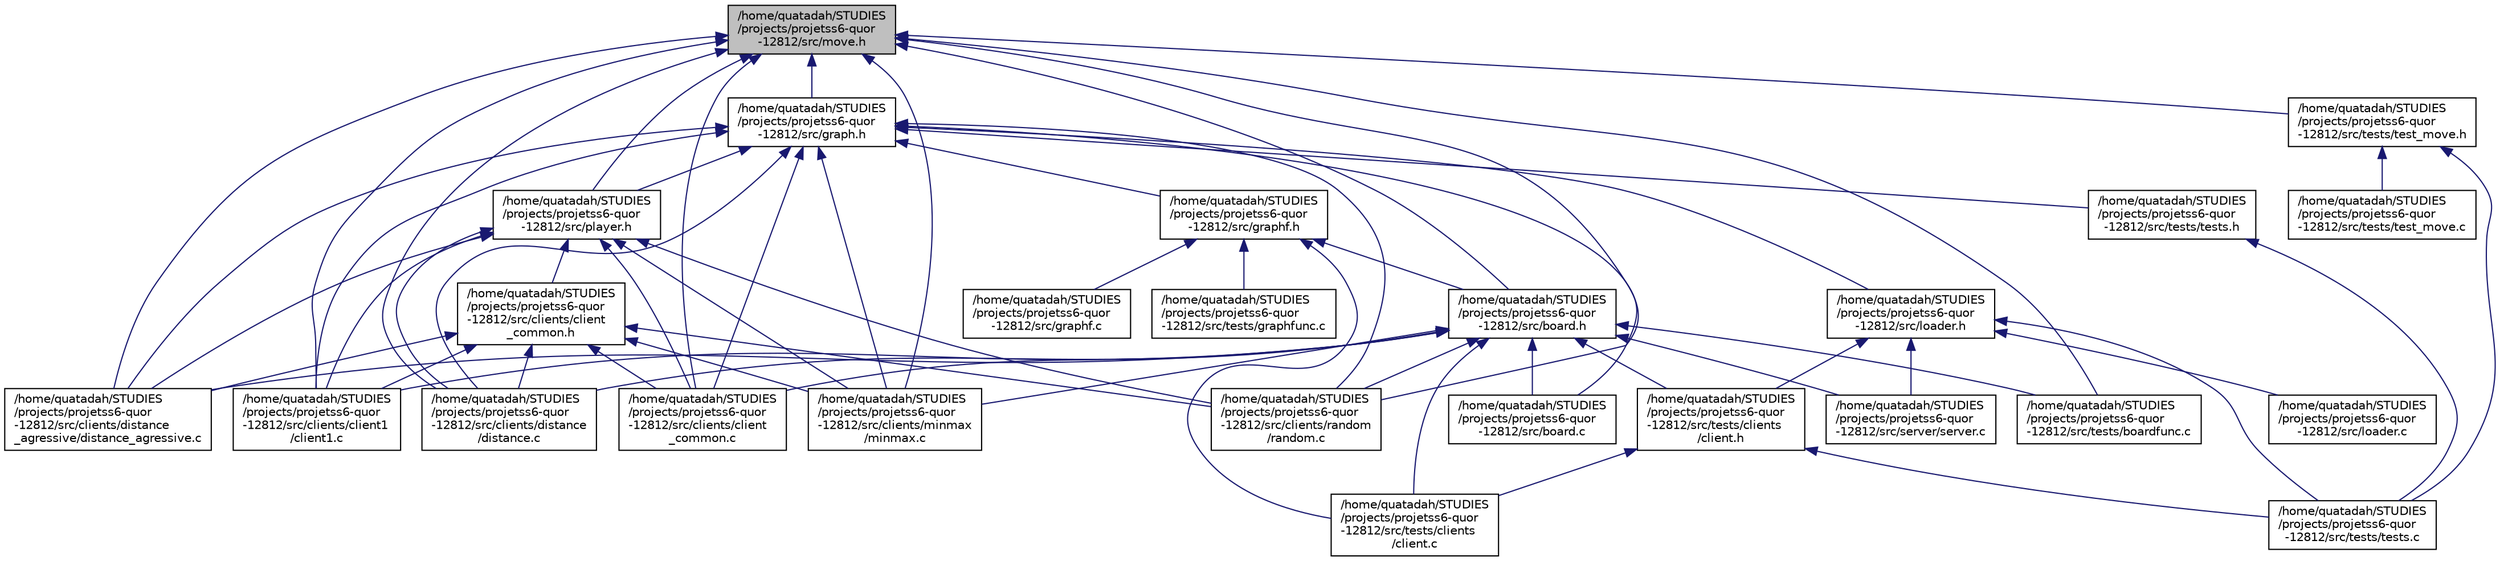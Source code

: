 digraph "/home/quatadah/STUDIES/projects/projetss6-quor-12812/src/move.h"
{
 // LATEX_PDF_SIZE
  edge [fontname="Helvetica",fontsize="10",labelfontname="Helvetica",labelfontsize="10"];
  node [fontname="Helvetica",fontsize="10",shape=record];
  Node1 [label="/home/quatadah/STUDIES\l/projects/projetss6-quor\l-12812/src/move.h",height=0.2,width=0.4,color="black", fillcolor="grey75", style="filled", fontcolor="black",tooltip=" "];
  Node1 -> Node2 [dir="back",color="midnightblue",fontsize="10",style="solid",fontname="Helvetica"];
  Node2 [label="/home/quatadah/STUDIES\l/projects/projetss6-quor\l-12812/src/graph.h",height=0.2,width=0.4,color="black", fillcolor="white", style="filled",URL="$graph_8h.html",tooltip=" "];
  Node2 -> Node3 [dir="back",color="midnightblue",fontsize="10",style="solid",fontname="Helvetica"];
  Node3 [label="/home/quatadah/STUDIES\l/projects/projetss6-quor\l-12812/src/graphf.h",height=0.2,width=0.4,color="black", fillcolor="white", style="filled",URL="$graphf_8h.html",tooltip=" "];
  Node3 -> Node4 [dir="back",color="midnightblue",fontsize="10",style="solid",fontname="Helvetica"];
  Node4 [label="/home/quatadah/STUDIES\l/projects/projetss6-quor\l-12812/src/board.h",height=0.2,width=0.4,color="black", fillcolor="white", style="filled",URL="$board_8h.html",tooltip=" "];
  Node4 -> Node5 [dir="back",color="midnightblue",fontsize="10",style="solid",fontname="Helvetica"];
  Node5 [label="/home/quatadah/STUDIES\l/projects/projetss6-quor\l-12812/src/board.c",height=0.2,width=0.4,color="black", fillcolor="white", style="filled",URL="$board_8c.html",tooltip=" "];
  Node4 -> Node6 [dir="back",color="midnightblue",fontsize="10",style="solid",fontname="Helvetica"];
  Node6 [label="/home/quatadah/STUDIES\l/projects/projetss6-quor\l-12812/src/clients/client1\l/client1.c",height=0.2,width=0.4,color="black", fillcolor="white", style="filled",URL="$client1_8c.html",tooltip=" "];
  Node4 -> Node7 [dir="back",color="midnightblue",fontsize="10",style="solid",fontname="Helvetica"];
  Node7 [label="/home/quatadah/STUDIES\l/projects/projetss6-quor\l-12812/src/clients/client\l_common.c",height=0.2,width=0.4,color="black", fillcolor="white", style="filled",URL="$client__common_8c.html",tooltip=" "];
  Node4 -> Node8 [dir="back",color="midnightblue",fontsize="10",style="solid",fontname="Helvetica"];
  Node8 [label="/home/quatadah/STUDIES\l/projects/projetss6-quor\l-12812/src/clients/distance\l/distance.c",height=0.2,width=0.4,color="black", fillcolor="white", style="filled",URL="$distance_8c.html",tooltip=" "];
  Node4 -> Node9 [dir="back",color="midnightblue",fontsize="10",style="solid",fontname="Helvetica"];
  Node9 [label="/home/quatadah/STUDIES\l/projects/projetss6-quor\l-12812/src/clients/distance\l_agressive/distance_agressive.c",height=0.2,width=0.4,color="black", fillcolor="white", style="filled",URL="$distance__agressive_8c.html",tooltip=" "];
  Node4 -> Node10 [dir="back",color="midnightblue",fontsize="10",style="solid",fontname="Helvetica"];
  Node10 [label="/home/quatadah/STUDIES\l/projects/projetss6-quor\l-12812/src/clients/minmax\l/minmax.c",height=0.2,width=0.4,color="black", fillcolor="white", style="filled",URL="$minmax_8c.html",tooltip=" "];
  Node4 -> Node11 [dir="back",color="midnightblue",fontsize="10",style="solid",fontname="Helvetica"];
  Node11 [label="/home/quatadah/STUDIES\l/projects/projetss6-quor\l-12812/src/clients/random\l/random.c",height=0.2,width=0.4,color="black", fillcolor="white", style="filled",URL="$random_8c.html",tooltip=" "];
  Node4 -> Node12 [dir="back",color="midnightblue",fontsize="10",style="solid",fontname="Helvetica"];
  Node12 [label="/home/quatadah/STUDIES\l/projects/projetss6-quor\l-12812/src/server/server.c",height=0.2,width=0.4,color="black", fillcolor="white", style="filled",URL="$server_8c.html",tooltip=" "];
  Node4 -> Node13 [dir="back",color="midnightblue",fontsize="10",style="solid",fontname="Helvetica"];
  Node13 [label="/home/quatadah/STUDIES\l/projects/projetss6-quor\l-12812/src/tests/boardfunc.c",height=0.2,width=0.4,color="black", fillcolor="white", style="filled",URL="$boardfunc_8c.html",tooltip=" "];
  Node4 -> Node14 [dir="back",color="midnightblue",fontsize="10",style="solid",fontname="Helvetica"];
  Node14 [label="/home/quatadah/STUDIES\l/projects/projetss6-quor\l-12812/src/tests/clients\l/client.c",height=0.2,width=0.4,color="black", fillcolor="white", style="filled",URL="$client_8c.html",tooltip=" "];
  Node4 -> Node15 [dir="back",color="midnightblue",fontsize="10",style="solid",fontname="Helvetica"];
  Node15 [label="/home/quatadah/STUDIES\l/projects/projetss6-quor\l-12812/src/tests/clients\l/client.h",height=0.2,width=0.4,color="black", fillcolor="white", style="filled",URL="$client_8h.html",tooltip=" "];
  Node15 -> Node14 [dir="back",color="midnightblue",fontsize="10",style="solid",fontname="Helvetica"];
  Node15 -> Node16 [dir="back",color="midnightblue",fontsize="10",style="solid",fontname="Helvetica"];
  Node16 [label="/home/quatadah/STUDIES\l/projects/projetss6-quor\l-12812/src/tests/tests.c",height=0.2,width=0.4,color="black", fillcolor="white", style="filled",URL="$tests_8c.html",tooltip=" "];
  Node3 -> Node17 [dir="back",color="midnightblue",fontsize="10",style="solid",fontname="Helvetica"];
  Node17 [label="/home/quatadah/STUDIES\l/projects/projetss6-quor\l-12812/src/graphf.c",height=0.2,width=0.4,color="black", fillcolor="white", style="filled",URL="$graphf_8c.html",tooltip=" "];
  Node3 -> Node14 [dir="back",color="midnightblue",fontsize="10",style="solid",fontname="Helvetica"];
  Node3 -> Node18 [dir="back",color="midnightblue",fontsize="10",style="solid",fontname="Helvetica"];
  Node18 [label="/home/quatadah/STUDIES\l/projects/projetss6-quor\l-12812/src/tests/graphfunc.c",height=0.2,width=0.4,color="black", fillcolor="white", style="filled",URL="$graphfunc_8c.html",tooltip=" "];
  Node2 -> Node5 [dir="back",color="midnightblue",fontsize="10",style="solid",fontname="Helvetica"];
  Node2 -> Node6 [dir="back",color="midnightblue",fontsize="10",style="solid",fontname="Helvetica"];
  Node2 -> Node7 [dir="back",color="midnightblue",fontsize="10",style="solid",fontname="Helvetica"];
  Node2 -> Node8 [dir="back",color="midnightblue",fontsize="10",style="solid",fontname="Helvetica"];
  Node2 -> Node9 [dir="back",color="midnightblue",fontsize="10",style="solid",fontname="Helvetica"];
  Node2 -> Node10 [dir="back",color="midnightblue",fontsize="10",style="solid",fontname="Helvetica"];
  Node2 -> Node11 [dir="back",color="midnightblue",fontsize="10",style="solid",fontname="Helvetica"];
  Node2 -> Node19 [dir="back",color="midnightblue",fontsize="10",style="solid",fontname="Helvetica"];
  Node19 [label="/home/quatadah/STUDIES\l/projects/projetss6-quor\l-12812/src/loader.h",height=0.2,width=0.4,color="black", fillcolor="white", style="filled",URL="$loader_8h.html",tooltip=" "];
  Node19 -> Node20 [dir="back",color="midnightblue",fontsize="10",style="solid",fontname="Helvetica"];
  Node20 [label="/home/quatadah/STUDIES\l/projects/projetss6-quor\l-12812/src/loader.c",height=0.2,width=0.4,color="black", fillcolor="white", style="filled",URL="$loader_8c.html",tooltip=" "];
  Node19 -> Node12 [dir="back",color="midnightblue",fontsize="10",style="solid",fontname="Helvetica"];
  Node19 -> Node15 [dir="back",color="midnightblue",fontsize="10",style="solid",fontname="Helvetica"];
  Node19 -> Node16 [dir="back",color="midnightblue",fontsize="10",style="solid",fontname="Helvetica"];
  Node2 -> Node21 [dir="back",color="midnightblue",fontsize="10",style="solid",fontname="Helvetica"];
  Node21 [label="/home/quatadah/STUDIES\l/projects/projetss6-quor\l-12812/src/player.h",height=0.2,width=0.4,color="black", fillcolor="white", style="filled",URL="$player_8h.html",tooltip=" "];
  Node21 -> Node6 [dir="back",color="midnightblue",fontsize="10",style="solid",fontname="Helvetica"];
  Node21 -> Node22 [dir="back",color="midnightblue",fontsize="10",style="solid",fontname="Helvetica"];
  Node22 [label="/home/quatadah/STUDIES\l/projects/projetss6-quor\l-12812/src/clients/client\l_common.h",height=0.2,width=0.4,color="black", fillcolor="white", style="filled",URL="$client__common_8h.html",tooltip=" "];
  Node22 -> Node6 [dir="back",color="midnightblue",fontsize="10",style="solid",fontname="Helvetica"];
  Node22 -> Node7 [dir="back",color="midnightblue",fontsize="10",style="solid",fontname="Helvetica"];
  Node22 -> Node8 [dir="back",color="midnightblue",fontsize="10",style="solid",fontname="Helvetica"];
  Node22 -> Node9 [dir="back",color="midnightblue",fontsize="10",style="solid",fontname="Helvetica"];
  Node22 -> Node10 [dir="back",color="midnightblue",fontsize="10",style="solid",fontname="Helvetica"];
  Node22 -> Node11 [dir="back",color="midnightblue",fontsize="10",style="solid",fontname="Helvetica"];
  Node21 -> Node7 [dir="back",color="midnightblue",fontsize="10",style="solid",fontname="Helvetica"];
  Node21 -> Node8 [dir="back",color="midnightblue",fontsize="10",style="solid",fontname="Helvetica"];
  Node21 -> Node9 [dir="back",color="midnightblue",fontsize="10",style="solid",fontname="Helvetica"];
  Node21 -> Node10 [dir="back",color="midnightblue",fontsize="10",style="solid",fontname="Helvetica"];
  Node21 -> Node11 [dir="back",color="midnightblue",fontsize="10",style="solid",fontname="Helvetica"];
  Node2 -> Node23 [dir="back",color="midnightblue",fontsize="10",style="solid",fontname="Helvetica"];
  Node23 [label="/home/quatadah/STUDIES\l/projects/projetss6-quor\l-12812/src/tests/tests.h",height=0.2,width=0.4,color="black", fillcolor="white", style="filled",URL="$tests_8h.html",tooltip=" "];
  Node23 -> Node16 [dir="back",color="midnightblue",fontsize="10",style="solid",fontname="Helvetica"];
  Node1 -> Node4 [dir="back",color="midnightblue",fontsize="10",style="solid",fontname="Helvetica"];
  Node1 -> Node6 [dir="back",color="midnightblue",fontsize="10",style="solid",fontname="Helvetica"];
  Node1 -> Node7 [dir="back",color="midnightblue",fontsize="10",style="solid",fontname="Helvetica"];
  Node1 -> Node8 [dir="back",color="midnightblue",fontsize="10",style="solid",fontname="Helvetica"];
  Node1 -> Node9 [dir="back",color="midnightblue",fontsize="10",style="solid",fontname="Helvetica"];
  Node1 -> Node10 [dir="back",color="midnightblue",fontsize="10",style="solid",fontname="Helvetica"];
  Node1 -> Node11 [dir="back",color="midnightblue",fontsize="10",style="solid",fontname="Helvetica"];
  Node1 -> Node21 [dir="back",color="midnightblue",fontsize="10",style="solid",fontname="Helvetica"];
  Node1 -> Node13 [dir="back",color="midnightblue",fontsize="10",style="solid",fontname="Helvetica"];
  Node1 -> Node24 [dir="back",color="midnightblue",fontsize="10",style="solid",fontname="Helvetica"];
  Node24 [label="/home/quatadah/STUDIES\l/projects/projetss6-quor\l-12812/src/tests/test_move.h",height=0.2,width=0.4,color="black", fillcolor="white", style="filled",URL="$test__move_8h.html",tooltip=" "];
  Node24 -> Node25 [dir="back",color="midnightblue",fontsize="10",style="solid",fontname="Helvetica"];
  Node25 [label="/home/quatadah/STUDIES\l/projects/projetss6-quor\l-12812/src/tests/test_move.c",height=0.2,width=0.4,color="black", fillcolor="white", style="filled",URL="$test__move_8c.html",tooltip=" "];
  Node24 -> Node16 [dir="back",color="midnightblue",fontsize="10",style="solid",fontname="Helvetica"];
}
